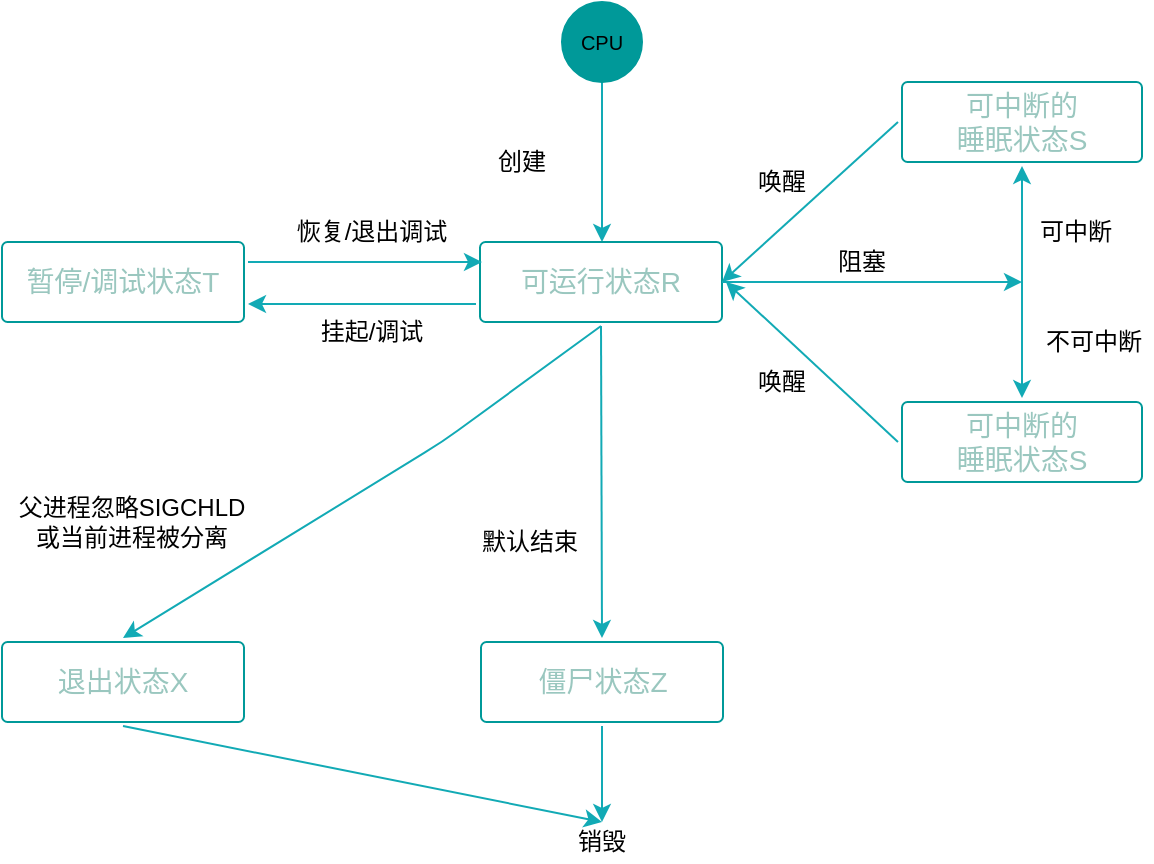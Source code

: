 <mxfile version="11.1.4" type="device"><diagram id="6a731a19-8d31-9384-78a2-239565b7b9f0" name="Page-1"><mxGraphModel dx="946" dy="616" grid="1" gridSize="10" guides="1" tooltips="1" connect="1" arrows="1" fold="1" page="1" pageScale="1" pageWidth="1169" pageHeight="827" background="#ffffff" math="0" shadow="0"><root><mxCell id="0"/><mxCell id="1" parent="0"/><mxCell id="1779" value="" style="edgeStyle=none;rounded=1;jumpStyle=none;html=1;shadow=0;labelBackgroundColor=none;startArrow=none;startFill=0;jettySize=auto;orthogonalLoop=1;strokeColor=#12AAB5;strokeWidth=1;fontFamily=Helvetica;fontSize=14;fontColor=#FFFFFF;spacing=5;fontStyle=1;fillColor=#b0e3e6;exitX=0.5;exitY=1;exitDx=0;exitDy=0;" parent="1" source="LZTfOJN6u-FqgUiJY_A1-1779" edge="1"><mxGeometry relative="1" as="geometry"><mxPoint x="858" y="130" as="sourcePoint"/><mxPoint x="580" y="200" as="targetPoint"/></mxGeometry></mxCell><mxCell id="tu7LZZqHWbdZqNyheQ3L-1794" value="&lt;font color=&quot;#9ac7bf&quot; style=&quot;font-size: 14px&quot;&gt;可运行状态R&lt;/font&gt;" style="rounded=1;whiteSpace=wrap;html=1;shadow=0;labelBackgroundColor=none;strokeColor=#009999;strokeWidth=1;fillColor=#FFFFFF;fontFamily=Helvetica;fontSize=14;fontColor=#FFFFFF;align=center;spacing=5;fontStyle=0;arcSize=7;perimeterSpacing=2;" parent="1" vertex="1"><mxGeometry x="519" y="200" width="121" height="40" as="geometry"/></mxCell><mxCell id="LZTfOJN6u-FqgUiJY_A1-1779" value="CPU" style="ellipse;whiteSpace=wrap;html=1;strokeColor=#009999;strokeWidth=1;fillColor=#009999;fontSize=10;" vertex="1" parent="1"><mxGeometry x="560" y="80" width="40" height="40" as="geometry"/></mxCell><mxCell id="LZTfOJN6u-FqgUiJY_A1-1780" value="创建" style="text;html=1;strokeColor=none;fillColor=none;align=center;verticalAlign=middle;whiteSpace=wrap;rounded=0;" vertex="1" parent="1"><mxGeometry x="520" y="150" width="40" height="20" as="geometry"/></mxCell><mxCell id="LZTfOJN6u-FqgUiJY_A1-1782" value="&lt;font color=&quot;#9ac7bf&quot;&gt;暂停/调试状态T&lt;/font&gt;" style="rounded=1;whiteSpace=wrap;html=1;shadow=0;labelBackgroundColor=none;strokeColor=#009999;strokeWidth=1;fillColor=#FFFFFF;fontFamily=Helvetica;fontSize=14;fontColor=#FFFFFF;align=center;spacing=5;fontStyle=0;arcSize=7;perimeterSpacing=2;" vertex="1" parent="1"><mxGeometry x="280" y="200" width="121" height="40" as="geometry"/></mxCell><mxCell id="LZTfOJN6u-FqgUiJY_A1-1786" value="恢复/退出调试" style="text;html=1;strokeColor=none;fillColor=none;align=center;verticalAlign=middle;whiteSpace=wrap;rounded=0;" vertex="1" parent="1"><mxGeometry x="420" y="185" width="90" height="20" as="geometry"/></mxCell><mxCell id="LZTfOJN6u-FqgUiJY_A1-1791" value="挂起/调试" style="text;html=1;strokeColor=none;fillColor=none;align=center;verticalAlign=middle;whiteSpace=wrap;rounded=0;" vertex="1" parent="1"><mxGeometry x="435" y="235" width="60" height="20" as="geometry"/></mxCell><mxCell id="LZTfOJN6u-FqgUiJY_A1-1792" value="&lt;font color=&quot;#9ac7bf&quot; style=&quot;font-size: 14px&quot;&gt;可中断的&lt;br&gt;睡眠状态S&lt;/font&gt;" style="rounded=1;whiteSpace=wrap;html=1;shadow=0;labelBackgroundColor=none;strokeColor=#009999;strokeWidth=1;fillColor=#FFFFFF;fontFamily=Helvetica;fontSize=14;fontColor=#FFFFFF;align=center;spacing=5;fontStyle=0;arcSize=7;perimeterSpacing=2;" vertex="1" parent="1"><mxGeometry x="730" y="120" width="120" height="40" as="geometry"/></mxCell><mxCell id="LZTfOJN6u-FqgUiJY_A1-1796" value="唤醒" style="text;html=1;strokeColor=none;fillColor=none;align=center;verticalAlign=middle;whiteSpace=wrap;rounded=0;" vertex="1" parent="1"><mxGeometry x="650" y="160" width="40" height="20" as="geometry"/></mxCell><mxCell id="LZTfOJN6u-FqgUiJY_A1-1798" value="&lt;font color=&quot;#9ac7bf&quot; style=&quot;font-size: 14px&quot;&gt;可中断的&lt;br&gt;睡眠状态S&lt;/font&gt;" style="rounded=1;whiteSpace=wrap;html=1;shadow=0;labelBackgroundColor=none;strokeColor=#009999;strokeWidth=1;fillColor=#FFFFFF;fontFamily=Helvetica;fontSize=14;fontColor=#FFFFFF;align=center;spacing=5;fontStyle=0;arcSize=7;perimeterSpacing=2;" vertex="1" parent="1"><mxGeometry x="730" y="280" width="120" height="40" as="geometry"/></mxCell><mxCell id="LZTfOJN6u-FqgUiJY_A1-1801" style="edgeStyle=orthogonalEdgeStyle;rounded=0;orthogonalLoop=1;jettySize=auto;html=1;exitX=0.5;exitY=1;exitDx=0;exitDy=0;strokeWidth=1;" edge="1" parent="1"><mxGeometry relative="1" as="geometry"><mxPoint x="790" y="245" as="sourcePoint"/><mxPoint x="790" y="245" as="targetPoint"/></mxGeometry></mxCell><mxCell id="LZTfOJN6u-FqgUiJY_A1-1802" value="" style="edgeStyle=none;rounded=1;jumpStyle=none;html=1;shadow=0;labelBackgroundColor=none;startArrow=none;startFill=0;jettySize=auto;orthogonalLoop=1;strokeColor=#12AAB5;strokeWidth=1;fontFamily=Helvetica;fontSize=14;fontColor=#FFFFFF;spacing=5;fontStyle=1;fillColor=#b0e3e6;entryX=0.5;entryY=1;entryDx=0;entryDy=0;" edge="1" parent="1" target="LZTfOJN6u-FqgUiJY_A1-1792"><mxGeometry relative="1" as="geometry"><mxPoint x="790" y="220" as="sourcePoint"/><mxPoint x="590" y="210" as="targetPoint"/></mxGeometry></mxCell><mxCell id="LZTfOJN6u-FqgUiJY_A1-1803" value="" style="edgeStyle=none;rounded=1;jumpStyle=none;html=1;shadow=0;labelBackgroundColor=none;startArrow=none;startFill=0;jettySize=auto;orthogonalLoop=1;strokeColor=#12AAB5;strokeWidth=1;fontFamily=Helvetica;fontSize=14;fontColor=#FFFFFF;spacing=5;fontStyle=1;fillColor=#b0e3e6;entryX=0.5;entryY=0;entryDx=0;entryDy=0;" edge="1" parent="1" target="LZTfOJN6u-FqgUiJY_A1-1798"><mxGeometry relative="1" as="geometry"><mxPoint x="790" y="220" as="sourcePoint"/><mxPoint x="830" y="152" as="targetPoint"/></mxGeometry></mxCell><mxCell id="LZTfOJN6u-FqgUiJY_A1-1804" value="" style="edgeStyle=none;rounded=1;jumpStyle=none;html=1;shadow=0;labelBackgroundColor=none;startArrow=none;startFill=0;jettySize=auto;orthogonalLoop=1;strokeColor=#12AAB5;strokeWidth=1;fontFamily=Helvetica;fontSize=14;fontColor=#FFFFFF;spacing=5;fontStyle=1;fillColor=#b0e3e6;" edge="1" parent="1"><mxGeometry relative="1" as="geometry"><mxPoint x="640" y="220" as="sourcePoint"/><mxPoint x="790" y="220" as="targetPoint"/></mxGeometry></mxCell><mxCell id="LZTfOJN6u-FqgUiJY_A1-1805" value="唤醒" style="text;html=1;strokeColor=none;fillColor=none;align=center;verticalAlign=middle;whiteSpace=wrap;rounded=0;" vertex="1" parent="1"><mxGeometry x="650" y="260" width="40" height="20" as="geometry"/></mxCell><mxCell id="LZTfOJN6u-FqgUiJY_A1-1806" value="阻塞" style="text;html=1;strokeColor=none;fillColor=none;align=center;verticalAlign=middle;whiteSpace=wrap;rounded=0;" vertex="1" parent="1"><mxGeometry x="690" y="200" width="40" height="20" as="geometry"/></mxCell><mxCell id="LZTfOJN6u-FqgUiJY_A1-1807" value="可中断" style="text;html=1;strokeColor=none;fillColor=none;align=center;verticalAlign=middle;whiteSpace=wrap;rounded=0;" vertex="1" parent="1"><mxGeometry x="797" y="185" width="40" height="20" as="geometry"/></mxCell><mxCell id="LZTfOJN6u-FqgUiJY_A1-1808" value="不可中断" style="text;html=1;strokeColor=none;fillColor=none;align=center;verticalAlign=middle;whiteSpace=wrap;rounded=0;" vertex="1" parent="1"><mxGeometry x="797" y="240" width="58" height="20" as="geometry"/></mxCell><mxCell id="LZTfOJN6u-FqgUiJY_A1-1809" value="" style="edgeStyle=none;rounded=1;jumpStyle=none;html=1;shadow=0;labelBackgroundColor=none;startArrow=none;startFill=0;jettySize=auto;orthogonalLoop=1;strokeColor=#12AAB5;strokeWidth=1;fontFamily=Helvetica;fontSize=14;fontColor=#FFFFFF;spacing=5;fontStyle=1;fillColor=#b0e3e6;" edge="1" parent="1"><mxGeometry relative="1" as="geometry"><mxPoint x="403" y="210" as="sourcePoint"/><mxPoint x="520" y="210" as="targetPoint"/></mxGeometry></mxCell><mxCell id="LZTfOJN6u-FqgUiJY_A1-1810" value="" style="edgeStyle=none;rounded=1;jumpStyle=none;html=1;shadow=0;labelBackgroundColor=none;startArrow=none;startFill=0;jettySize=auto;orthogonalLoop=1;strokeColor=#12AAB5;strokeWidth=1;fontFamily=Helvetica;fontSize=14;fontColor=#FFFFFF;spacing=5;fontStyle=1;fillColor=#b0e3e6;entryX=1;entryY=0.75;entryDx=0;entryDy=0;exitX=0;exitY=0.75;exitDx=0;exitDy=0;" edge="1" parent="1" source="tu7LZZqHWbdZqNyheQ3L-1794" target="LZTfOJN6u-FqgUiJY_A1-1782"><mxGeometry relative="1" as="geometry"><mxPoint x="510" y="231" as="sourcePoint"/><mxPoint x="530" y="220" as="targetPoint"/></mxGeometry></mxCell><mxCell id="LZTfOJN6u-FqgUiJY_A1-1813" value="" style="edgeStyle=none;rounded=1;jumpStyle=none;html=1;shadow=0;labelBackgroundColor=none;startArrow=none;startFill=0;jettySize=auto;orthogonalLoop=1;strokeColor=#12AAB5;strokeWidth=1;fontFamily=Helvetica;fontSize=14;fontColor=#FFFFFF;spacing=5;fontStyle=1;fillColor=#b0e3e6;exitX=0;exitY=0.5;exitDx=0;exitDy=0;" edge="1" parent="1" source="LZTfOJN6u-FqgUiJY_A1-1792"><mxGeometry relative="1" as="geometry"><mxPoint x="590" y="130" as="sourcePoint"/><mxPoint x="640" y="220" as="targetPoint"/></mxGeometry></mxCell><mxCell id="LZTfOJN6u-FqgUiJY_A1-1815" value="" style="edgeStyle=none;rounded=1;jumpStyle=none;html=1;shadow=0;labelBackgroundColor=none;startArrow=none;startFill=0;jettySize=auto;orthogonalLoop=1;strokeColor=#12AAB5;strokeWidth=1;fontFamily=Helvetica;fontSize=14;fontColor=#FFFFFF;spacing=5;fontStyle=1;fillColor=#b0e3e6;exitX=0;exitY=0.5;exitDx=0;exitDy=0;" edge="1" parent="1" source="LZTfOJN6u-FqgUiJY_A1-1798"><mxGeometry relative="1" as="geometry"><mxPoint x="590" y="130" as="sourcePoint"/><mxPoint x="642" y="220" as="targetPoint"/></mxGeometry></mxCell><mxCell id="LZTfOJN6u-FqgUiJY_A1-1819" value="默认结束" style="text;html=1;strokeColor=none;fillColor=none;align=center;verticalAlign=middle;whiteSpace=wrap;rounded=0;" vertex="1" parent="1"><mxGeometry x="519" y="340" width="50" height="20" as="geometry"/></mxCell><mxCell id="LZTfOJN6u-FqgUiJY_A1-1821" value="&lt;font color=&quot;#9ac7bf&quot; style=&quot;font-size: 14px&quot;&gt;僵尸状态Z&lt;/font&gt;" style="rounded=1;whiteSpace=wrap;html=1;shadow=0;labelBackgroundColor=none;strokeColor=#009999;strokeWidth=1;fillColor=#FFFFFF;fontFamily=Helvetica;fontSize=14;fontColor=#FFFFFF;align=center;spacing=5;fontStyle=0;arcSize=7;perimeterSpacing=2;" vertex="1" parent="1"><mxGeometry x="519.5" y="400" width="121" height="40" as="geometry"/></mxCell><mxCell id="LZTfOJN6u-FqgUiJY_A1-1822" value="" style="edgeStyle=none;rounded=1;jumpStyle=none;html=1;shadow=0;labelBackgroundColor=none;startArrow=none;startFill=0;jettySize=auto;orthogonalLoop=1;strokeColor=#12AAB5;strokeWidth=1;fontFamily=Helvetica;fontSize=14;fontColor=#FFFFFF;spacing=5;fontStyle=1;fillColor=#b0e3e6;exitX=0.5;exitY=1;exitDx=0;exitDy=0;entryX=0.5;entryY=0;entryDx=0;entryDy=0;" edge="1" parent="1" source="tu7LZZqHWbdZqNyheQ3L-1794" target="LZTfOJN6u-FqgUiJY_A1-1821"><mxGeometry relative="1" as="geometry"><mxPoint x="620" y="290" as="sourcePoint"/><mxPoint x="580" y="320" as="targetPoint"/></mxGeometry></mxCell><mxCell id="LZTfOJN6u-FqgUiJY_A1-1825" value="" style="edgeStyle=none;rounded=1;jumpStyle=none;html=1;shadow=0;labelBackgroundColor=none;startArrow=none;startFill=0;jettySize=auto;orthogonalLoop=1;strokeColor=#12AAB5;strokeWidth=1;fontFamily=Helvetica;fontSize=14;fontColor=#FFFFFF;spacing=5;fontStyle=1;fillColor=#b0e3e6;exitX=0.5;exitY=1;exitDx=0;exitDy=0;" edge="1" parent="1" source="LZTfOJN6u-FqgUiJY_A1-1821"><mxGeometry relative="1" as="geometry"><mxPoint x="589.5" y="332" as="sourcePoint"/><mxPoint x="580" y="490" as="targetPoint"/></mxGeometry></mxCell><mxCell id="LZTfOJN6u-FqgUiJY_A1-1826" value="销毁" style="text;html=1;strokeColor=none;fillColor=none;align=center;verticalAlign=middle;whiteSpace=wrap;rounded=0;" vertex="1" parent="1"><mxGeometry x="560" y="490" width="40" height="20" as="geometry"/></mxCell><mxCell id="LZTfOJN6u-FqgUiJY_A1-1827" value="&lt;font color=&quot;#9ac7bf&quot; style=&quot;font-size: 14px&quot;&gt;退出状态X&lt;/font&gt;" style="rounded=1;whiteSpace=wrap;html=1;shadow=0;labelBackgroundColor=none;strokeColor=#009999;strokeWidth=1;fillColor=#FFFFFF;fontFamily=Helvetica;fontSize=14;fontColor=#FFFFFF;align=center;spacing=5;fontStyle=0;arcSize=7;perimeterSpacing=2;" vertex="1" parent="1"><mxGeometry x="280" y="400" width="121" height="40" as="geometry"/></mxCell><mxCell id="LZTfOJN6u-FqgUiJY_A1-1828" value="" style="edgeStyle=none;rounded=1;jumpStyle=none;html=1;shadow=0;labelBackgroundColor=none;startArrow=none;startFill=0;jettySize=auto;orthogonalLoop=1;strokeColor=#12AAB5;strokeWidth=1;fontFamily=Helvetica;fontSize=14;fontColor=#FFFFFF;spacing=5;fontStyle=1;fillColor=#b0e3e6;entryX=0.5;entryY=0;entryDx=0;entryDy=0;exitX=0.5;exitY=1;exitDx=0;exitDy=0;" edge="1" parent="1" source="tu7LZZqHWbdZqNyheQ3L-1794" target="LZTfOJN6u-FqgUiJY_A1-1827"><mxGeometry relative="1" as="geometry"><mxPoint x="580" y="320" as="sourcePoint"/><mxPoint x="590" y="408" as="targetPoint"/><Array as="points"><mxPoint x="500" y="300"/></Array></mxGeometry></mxCell><mxCell id="LZTfOJN6u-FqgUiJY_A1-1831" value="" style="edgeStyle=none;rounded=1;jumpStyle=none;html=1;shadow=0;labelBackgroundColor=none;startArrow=none;startFill=0;jettySize=auto;orthogonalLoop=1;strokeColor=#12AAB5;strokeWidth=1;fontFamily=Helvetica;fontSize=14;fontColor=#FFFFFF;spacing=5;fontStyle=1;fillColor=#b0e3e6;entryX=0.5;entryY=0;entryDx=0;entryDy=0;exitX=0.5;exitY=1;exitDx=0;exitDy=0;" edge="1" parent="1" source="LZTfOJN6u-FqgUiJY_A1-1827" target="LZTfOJN6u-FqgUiJY_A1-1826"><mxGeometry relative="1" as="geometry"><mxPoint x="527" y="241" as="sourcePoint"/><mxPoint x="413" y="241" as="targetPoint"/></mxGeometry></mxCell><mxCell id="LZTfOJN6u-FqgUiJY_A1-1832" value="父进程忽略SIGCHLD&lt;br&gt;或当前进程被分离" style="text;html=1;strokeColor=none;fillColor=none;align=center;verticalAlign=middle;whiteSpace=wrap;rounded=0;" vertex="1" parent="1"><mxGeometry x="280" y="330" width="130" height="20" as="geometry"/></mxCell></root></mxGraphModel></diagram></mxfile>